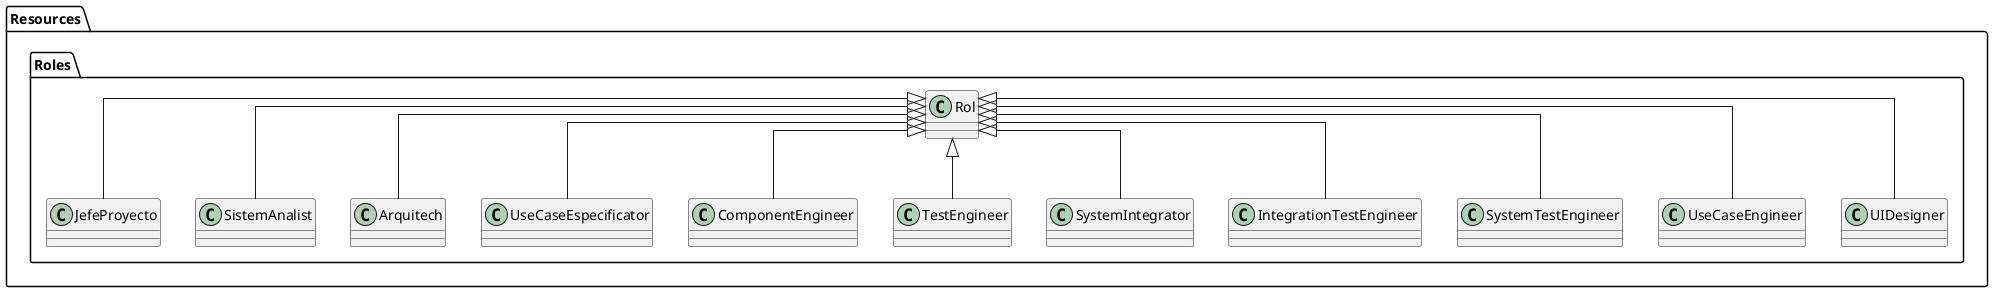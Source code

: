 @startuml

top to bottom direction
skinparam Linetype ortho

namespace Resources.Roles {
  Class Rol
  Class JefeProyecto extends Rol
  Class SistemAnalist extends Rol
  Class Arquitech extends Rol
  Class UseCaseEspecificator extends Rol
  Class ComponentEngineer extends Rol
  Class TestEngineer extends Rol
  Class SystemIntegrator extends Rol
  Class IntegrationTestEngineer extends Rol
  Class SystemTestEngineer extends Rol
  Class UseCaseEngineer extends Rol
  Class UIDesigner extends Rol
}
@enduml